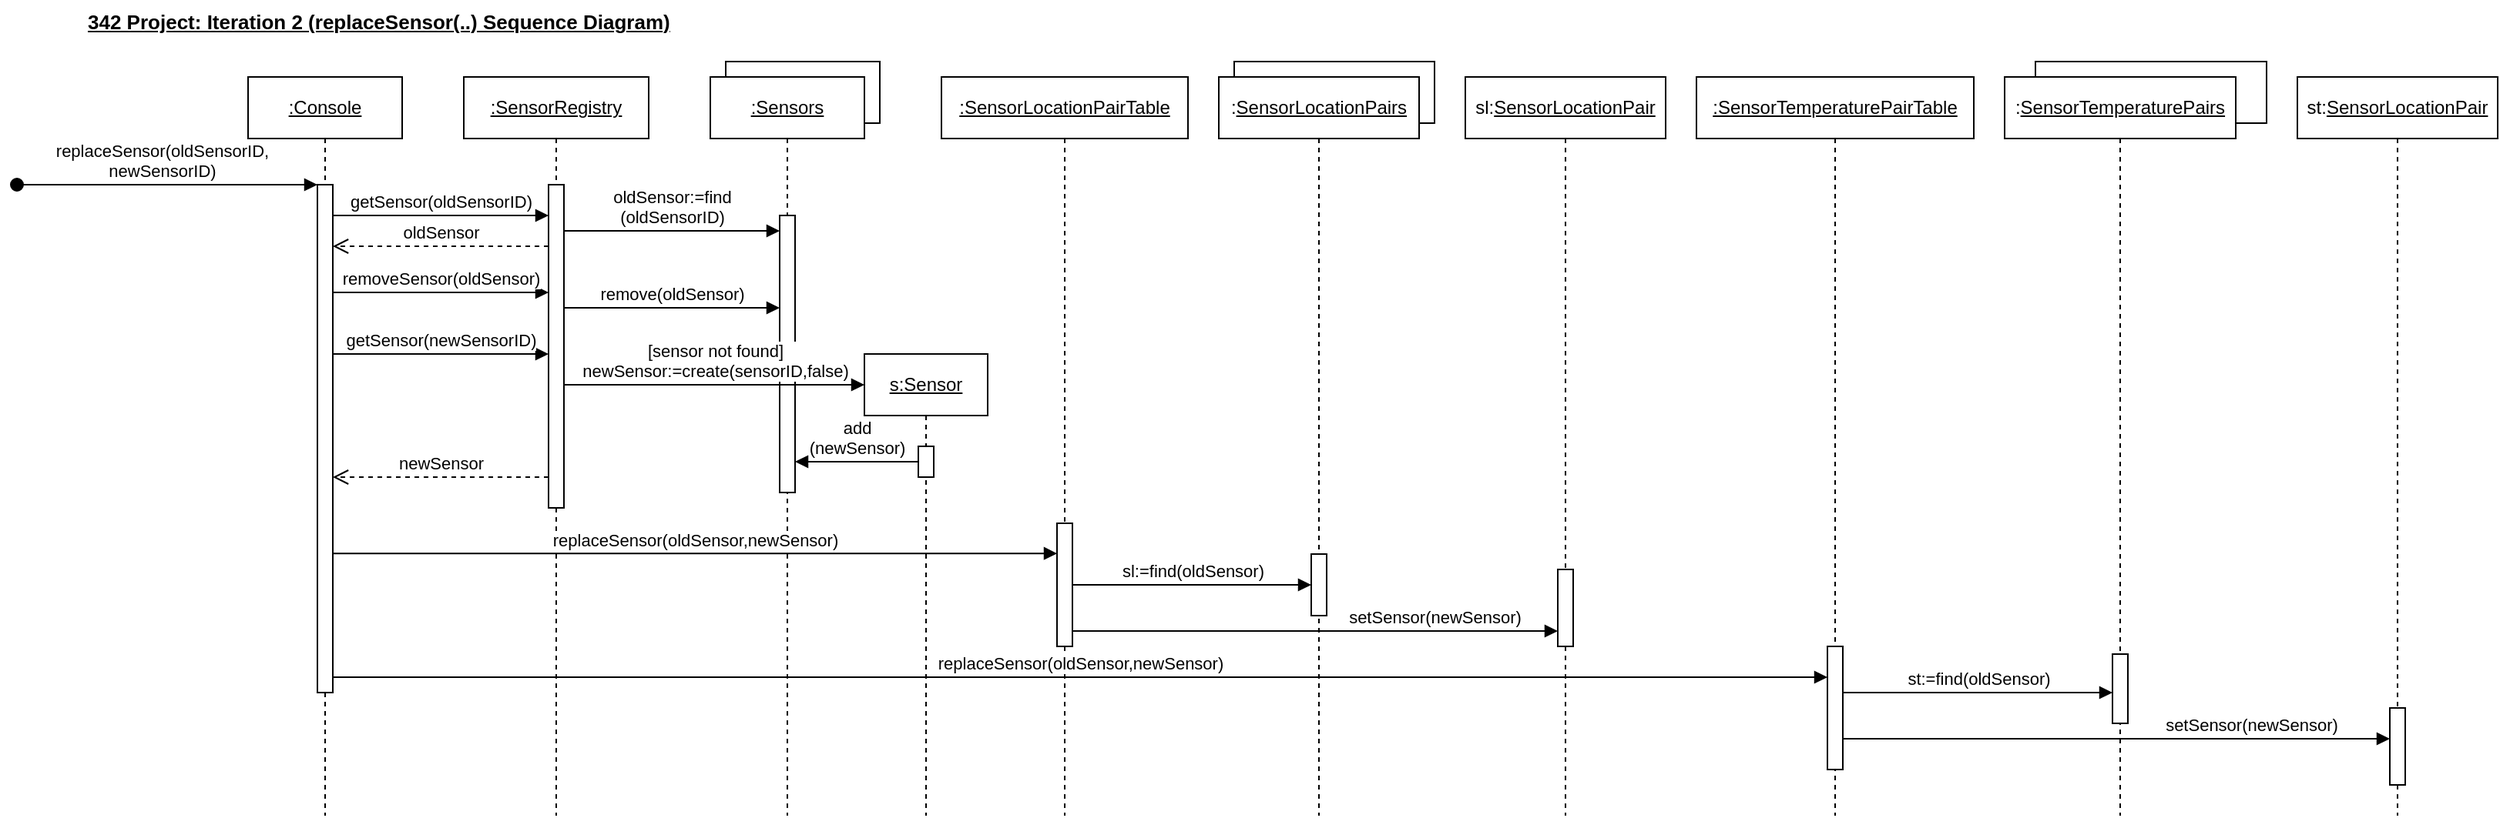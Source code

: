 <mxfile version="22.1.3" type="device">
  <diagram name="Page-1" id="7y_mL-GzNgC5530pgmlS">
    <mxGraphModel dx="1489" dy="769" grid="1" gridSize="10" guides="1" tooltips="1" connect="1" arrows="1" fold="1" page="1" pageScale="1" pageWidth="4681" pageHeight="3300" math="0" shadow="0">
      <root>
        <mxCell id="0" />
        <mxCell id="1" parent="0" />
        <mxCell id="OcAPIhB8qyurILOyLWH6-26" value="Object" style="html=1;whiteSpace=wrap;" vertex="1" parent="1">
          <mxGeometry x="1360" y="50" width="150" height="40" as="geometry" />
        </mxCell>
        <mxCell id="OcAPIhB8qyurILOyLWH6-19" value="Object" style="html=1;whiteSpace=wrap;" vertex="1" parent="1">
          <mxGeometry x="840" y="50" width="130" height="40" as="geometry" />
        </mxCell>
        <mxCell id="OcAPIhB8qyurILOyLWH6-12" value="Object" style="html=1;whiteSpace=wrap;" vertex="1" parent="1">
          <mxGeometry x="510" y="50" width="100" height="40" as="geometry" />
        </mxCell>
        <mxCell id="OcAPIhB8qyurILOyLWH6-1" value="&lt;u&gt;:Console&lt;/u&gt;" style="shape=umlLifeline;perimeter=lifelinePerimeter;whiteSpace=wrap;html=1;container=0;dropTarget=0;collapsible=0;recursiveResize=0;outlineConnect=0;portConstraint=eastwest;newEdgeStyle={&quot;edgeStyle&quot;:&quot;elbowEdgeStyle&quot;,&quot;elbow&quot;:&quot;vertical&quot;,&quot;curved&quot;:0,&quot;rounded&quot;:0};" vertex="1" parent="1">
          <mxGeometry x="200" y="60" width="100" height="480" as="geometry" />
        </mxCell>
        <mxCell id="OcAPIhB8qyurILOyLWH6-2" value="" style="html=1;points=[];perimeter=orthogonalPerimeter;outlineConnect=0;targetShapes=umlLifeline;portConstraint=eastwest;newEdgeStyle={&quot;edgeStyle&quot;:&quot;elbowEdgeStyle&quot;,&quot;elbow&quot;:&quot;vertical&quot;,&quot;curved&quot;:0,&quot;rounded&quot;:0};" vertex="1" parent="OcAPIhB8qyurILOyLWH6-1">
          <mxGeometry x="45" y="70" width="10" height="330" as="geometry" />
        </mxCell>
        <mxCell id="OcAPIhB8qyurILOyLWH6-3" value="replaceSensor(oldSensorID,&lt;br style=&quot;border-color: var(--border-color);&quot;&gt;newSensorID)" style="html=1;verticalAlign=bottom;startArrow=oval;endArrow=block;startSize=8;edgeStyle=elbowEdgeStyle;elbow=vertical;curved=0;rounded=0;" edge="1" parent="OcAPIhB8qyurILOyLWH6-1" target="OcAPIhB8qyurILOyLWH6-2">
          <mxGeometry x="-0.035" relative="1" as="geometry">
            <mxPoint x="-150" y="70" as="sourcePoint" />
            <Array as="points">
              <mxPoint x="-100" y="70" />
            </Array>
            <mxPoint as="offset" />
          </mxGeometry>
        </mxCell>
        <mxCell id="OcAPIhB8qyurILOyLWH6-4" value="&lt;u style=&quot;font-size: 13px;&quot;&gt;&lt;b style=&quot;font-size: 13px;&quot;&gt;342 Project: Iteration 2 (replaceSensor(..) Sequence Diagram)&lt;/b&gt;&lt;/u&gt;" style="text;strokeColor=none;fillColor=none;align=left;verticalAlign=top;spacingLeft=4;spacingRight=4;overflow=hidden;rotatable=0;points=[[0,0.5],[1,0.5]];portConstraint=eastwest;whiteSpace=wrap;html=1;fontSize=13;" vertex="1" parent="1">
          <mxGeometry x="90" y="10" width="450" height="26" as="geometry" />
        </mxCell>
        <mxCell id="OcAPIhB8qyurILOyLWH6-5" value="&lt;u&gt;:SensorRegistry&lt;/u&gt;" style="shape=umlLifeline;perimeter=lifelinePerimeter;whiteSpace=wrap;html=1;container=0;dropTarget=0;collapsible=0;recursiveResize=0;outlineConnect=0;portConstraint=eastwest;newEdgeStyle={&quot;edgeStyle&quot;:&quot;elbowEdgeStyle&quot;,&quot;elbow&quot;:&quot;vertical&quot;,&quot;curved&quot;:0,&quot;rounded&quot;:0};" vertex="1" parent="1">
          <mxGeometry x="340" y="60" width="120" height="480" as="geometry" />
        </mxCell>
        <mxCell id="OcAPIhB8qyurILOyLWH6-6" value="" style="html=1;points=[];perimeter=orthogonalPerimeter;outlineConnect=0;targetShapes=umlLifeline;portConstraint=eastwest;newEdgeStyle={&quot;edgeStyle&quot;:&quot;elbowEdgeStyle&quot;,&quot;elbow&quot;:&quot;vertical&quot;,&quot;curved&quot;:0,&quot;rounded&quot;:0};" vertex="1" parent="OcAPIhB8qyurILOyLWH6-5">
          <mxGeometry x="55" y="70" width="10" height="210" as="geometry" />
        </mxCell>
        <mxCell id="OcAPIhB8qyurILOyLWH6-7" value="getSensor(oldSensorID)" style="html=1;verticalAlign=bottom;endArrow=block;curved=0;rounded=0;" edge="1" parent="1" target="OcAPIhB8qyurILOyLWH6-6">
          <mxGeometry width="80" relative="1" as="geometry">
            <mxPoint x="255" y="150" as="sourcePoint" />
            <mxPoint x="390" y="150" as="targetPoint" />
          </mxGeometry>
        </mxCell>
        <mxCell id="OcAPIhB8qyurILOyLWH6-8" value="oldSensor" style="html=1;verticalAlign=bottom;endArrow=open;dashed=1;endSize=8;curved=0;rounded=0;" edge="1" parent="1">
          <mxGeometry relative="1" as="geometry">
            <mxPoint x="395" y="170" as="sourcePoint" />
            <mxPoint x="255" y="170" as="targetPoint" />
          </mxGeometry>
        </mxCell>
        <mxCell id="OcAPIhB8qyurILOyLWH6-10" value="&lt;u&gt;:Sensors&lt;/u&gt;" style="shape=umlLifeline;perimeter=lifelinePerimeter;whiteSpace=wrap;html=1;container=0;dropTarget=0;collapsible=0;recursiveResize=0;outlineConnect=0;portConstraint=eastwest;newEdgeStyle={&quot;edgeStyle&quot;:&quot;elbowEdgeStyle&quot;,&quot;elbow&quot;:&quot;vertical&quot;,&quot;curved&quot;:0,&quot;rounded&quot;:0};" vertex="1" parent="1">
          <mxGeometry x="500" y="60" width="100" height="480" as="geometry" />
        </mxCell>
        <mxCell id="OcAPIhB8qyurILOyLWH6-11" value="" style="html=1;points=[];perimeter=orthogonalPerimeter;outlineConnect=0;targetShapes=umlLifeline;portConstraint=eastwest;newEdgeStyle={&quot;edgeStyle&quot;:&quot;elbowEdgeStyle&quot;,&quot;elbow&quot;:&quot;vertical&quot;,&quot;curved&quot;:0,&quot;rounded&quot;:0};" vertex="1" parent="OcAPIhB8qyurILOyLWH6-10">
          <mxGeometry x="45" y="90" width="10" height="180" as="geometry" />
        </mxCell>
        <mxCell id="OcAPIhB8qyurILOyLWH6-13" value="oldSensor:=find&lt;br&gt;(oldSensorID)" style="html=1;verticalAlign=bottom;endArrow=block;curved=0;rounded=0;" edge="1" parent="1">
          <mxGeometry width="80" relative="1" as="geometry">
            <mxPoint x="405" y="160" as="sourcePoint" />
            <mxPoint x="545" y="160" as="targetPoint" />
          </mxGeometry>
        </mxCell>
        <mxCell id="OcAPIhB8qyurILOyLWH6-14" value="remove(oldSensor)" style="html=1;verticalAlign=bottom;endArrow=block;curved=0;rounded=0;" edge="1" parent="1">
          <mxGeometry width="80" relative="1" as="geometry">
            <mxPoint x="405" y="210" as="sourcePoint" />
            <mxPoint x="545" y="210" as="targetPoint" />
          </mxGeometry>
        </mxCell>
        <mxCell id="OcAPIhB8qyurILOyLWH6-15" value="&lt;u style=&quot;border-color: var(--border-color);&quot;&gt;:SensorLocationPairTable&lt;/u&gt;" style="shape=umlLifeline;perimeter=lifelinePerimeter;whiteSpace=wrap;html=1;container=0;dropTarget=0;collapsible=0;recursiveResize=0;outlineConnect=0;portConstraint=eastwest;newEdgeStyle={&quot;edgeStyle&quot;:&quot;elbowEdgeStyle&quot;,&quot;elbow&quot;:&quot;vertical&quot;,&quot;curved&quot;:0,&quot;rounded&quot;:0};" vertex="1" parent="1">
          <mxGeometry x="650" y="60" width="160" height="480" as="geometry" />
        </mxCell>
        <mxCell id="OcAPIhB8qyurILOyLWH6-16" value="" style="html=1;points=[];perimeter=orthogonalPerimeter;outlineConnect=0;targetShapes=umlLifeline;portConstraint=eastwest;newEdgeStyle={&quot;edgeStyle&quot;:&quot;elbowEdgeStyle&quot;,&quot;elbow&quot;:&quot;vertical&quot;,&quot;curved&quot;:0,&quot;rounded&quot;:0};" vertex="1" parent="OcAPIhB8qyurILOyLWH6-15">
          <mxGeometry x="75" y="290" width="10" height="80" as="geometry" />
        </mxCell>
        <mxCell id="OcAPIhB8qyurILOyLWH6-17" value=":&lt;u style=&quot;border-color: var(--border-color);&quot;&gt;SensorLocationPairs&lt;/u&gt;" style="shape=umlLifeline;perimeter=lifelinePerimeter;whiteSpace=wrap;html=1;container=1;dropTarget=0;collapsible=0;recursiveResize=0;outlineConnect=0;portConstraint=eastwest;newEdgeStyle={&quot;curved&quot;:0,&quot;rounded&quot;:0};" vertex="1" parent="1">
          <mxGeometry x="830" y="60" width="130" height="480" as="geometry" />
        </mxCell>
        <mxCell id="OcAPIhB8qyurILOyLWH6-18" value="" style="html=1;points=[];perimeter=orthogonalPerimeter;outlineConnect=0;targetShapes=umlLifeline;portConstraint=eastwest;newEdgeStyle={&quot;edgeStyle&quot;:&quot;elbowEdgeStyle&quot;,&quot;elbow&quot;:&quot;vertical&quot;,&quot;curved&quot;:0,&quot;rounded&quot;:0};" vertex="1" parent="OcAPIhB8qyurILOyLWH6-17">
          <mxGeometry x="60" y="310" width="10" height="40" as="geometry" />
        </mxCell>
        <mxCell id="OcAPIhB8qyurILOyLWH6-20" value="replaceSensor(oldSensor,newSensor)" style="html=1;verticalAlign=bottom;endArrow=block;curved=0;rounded=0;" edge="1" parent="1">
          <mxGeometry width="80" relative="1" as="geometry">
            <mxPoint x="255" y="369.62" as="sourcePoint" />
            <mxPoint x="725" y="369.62" as="targetPoint" />
          </mxGeometry>
        </mxCell>
        <mxCell id="OcAPIhB8qyurILOyLWH6-21" value="setSensor(newSensor)" style="html=1;verticalAlign=bottom;endArrow=block;curved=0;rounded=0;" edge="1" parent="1">
          <mxGeometry x="0.492" width="80" relative="1" as="geometry">
            <mxPoint x="735" y="420" as="sourcePoint" />
            <mxPoint x="1050" y="420" as="targetPoint" />
            <mxPoint as="offset" />
          </mxGeometry>
        </mxCell>
        <mxCell id="OcAPIhB8qyurILOyLWH6-22" value="&lt;u style=&quot;border-color: var(--border-color);&quot;&gt;:SensorTemperaturePairTable&lt;/u&gt;" style="shape=umlLifeline;perimeter=lifelinePerimeter;whiteSpace=wrap;html=1;container=0;dropTarget=0;collapsible=0;recursiveResize=0;outlineConnect=0;portConstraint=eastwest;newEdgeStyle={&quot;edgeStyle&quot;:&quot;elbowEdgeStyle&quot;,&quot;elbow&quot;:&quot;vertical&quot;,&quot;curved&quot;:0,&quot;rounded&quot;:0};" vertex="1" parent="1">
          <mxGeometry x="1140" y="60" width="180" height="480" as="geometry" />
        </mxCell>
        <mxCell id="OcAPIhB8qyurILOyLWH6-23" value="" style="html=1;points=[];perimeter=orthogonalPerimeter;outlineConnect=0;targetShapes=umlLifeline;portConstraint=eastwest;newEdgeStyle={&quot;edgeStyle&quot;:&quot;elbowEdgeStyle&quot;,&quot;elbow&quot;:&quot;vertical&quot;,&quot;curved&quot;:0,&quot;rounded&quot;:0};" vertex="1" parent="OcAPIhB8qyurILOyLWH6-22">
          <mxGeometry x="85" y="370" width="10" height="80" as="geometry" />
        </mxCell>
        <mxCell id="OcAPIhB8qyurILOyLWH6-24" value=":&lt;u style=&quot;border-color: var(--border-color);&quot;&gt;SensorTemperaturePairs&lt;/u&gt;" style="shape=umlLifeline;perimeter=lifelinePerimeter;whiteSpace=wrap;html=1;container=1;dropTarget=0;collapsible=0;recursiveResize=0;outlineConnect=0;portConstraint=eastwest;newEdgeStyle={&quot;curved&quot;:0,&quot;rounded&quot;:0};" vertex="1" parent="1">
          <mxGeometry x="1340" y="60" width="150" height="480" as="geometry" />
        </mxCell>
        <mxCell id="OcAPIhB8qyurILOyLWH6-25" value="" style="html=1;points=[];perimeter=orthogonalPerimeter;outlineConnect=0;targetShapes=umlLifeline;portConstraint=eastwest;newEdgeStyle={&quot;edgeStyle&quot;:&quot;elbowEdgeStyle&quot;,&quot;elbow&quot;:&quot;vertical&quot;,&quot;curved&quot;:0,&quot;rounded&quot;:0};" vertex="1" parent="OcAPIhB8qyurILOyLWH6-24">
          <mxGeometry x="70" y="375" width="10" height="45" as="geometry" />
        </mxCell>
        <mxCell id="OcAPIhB8qyurILOyLWH6-30" value="sl:=find(oldSensor)" style="html=1;verticalAlign=bottom;endArrow=block;curved=0;rounded=0;" edge="1" parent="1">
          <mxGeometry width="80" relative="1" as="geometry">
            <mxPoint x="735" y="390" as="sourcePoint" />
            <mxPoint x="890" y="390" as="targetPoint" />
          </mxGeometry>
        </mxCell>
        <mxCell id="OcAPIhB8qyurILOyLWH6-39" value="removeSensor(oldSensor)" style="html=1;verticalAlign=bottom;endArrow=block;curved=0;rounded=0;" edge="1" parent="1">
          <mxGeometry width="80" relative="1" as="geometry">
            <mxPoint x="255" y="200" as="sourcePoint" />
            <mxPoint x="395" y="200" as="targetPoint" />
          </mxGeometry>
        </mxCell>
        <mxCell id="OcAPIhB8qyurILOyLWH6-41" value="getSensor(newSensorID)" style="html=1;verticalAlign=bottom;endArrow=block;curved=0;rounded=0;" edge="1" parent="1">
          <mxGeometry width="80" relative="1" as="geometry">
            <mxPoint x="255" y="240.0" as="sourcePoint" />
            <mxPoint x="395.0" y="240.0" as="targetPoint" />
          </mxGeometry>
        </mxCell>
        <mxCell id="OcAPIhB8qyurILOyLWH6-42" value="&lt;u&gt;s:Sensor&lt;/u&gt;" style="shape=umlLifeline;perimeter=lifelinePerimeter;whiteSpace=wrap;html=1;container=0;dropTarget=0;collapsible=0;recursiveResize=0;outlineConnect=0;portConstraint=eastwest;newEdgeStyle={&quot;edgeStyle&quot;:&quot;elbowEdgeStyle&quot;,&quot;elbow&quot;:&quot;vertical&quot;,&quot;curved&quot;:0,&quot;rounded&quot;:0};" vertex="1" parent="1">
          <mxGeometry x="600" y="240" width="80" height="300" as="geometry" />
        </mxCell>
        <mxCell id="OcAPIhB8qyurILOyLWH6-43" value="" style="html=1;points=[];perimeter=orthogonalPerimeter;outlineConnect=0;targetShapes=umlLifeline;portConstraint=eastwest;newEdgeStyle={&quot;edgeStyle&quot;:&quot;elbowEdgeStyle&quot;,&quot;elbow&quot;:&quot;vertical&quot;,&quot;curved&quot;:0,&quot;rounded&quot;:0};" vertex="1" parent="OcAPIhB8qyurILOyLWH6-42">
          <mxGeometry x="35" y="60" width="10" height="20" as="geometry" />
        </mxCell>
        <mxCell id="OcAPIhB8qyurILOyLWH6-44" value="[sensor not found] &lt;br&gt;newSensor:=create(sensorID,false)" style="html=1;verticalAlign=bottom;endArrow=block;curved=0;rounded=0;" edge="1" parent="1" source="OcAPIhB8qyurILOyLWH6-6">
          <mxGeometry width="80" relative="1" as="geometry">
            <mxPoint x="425.0" y="260.0" as="sourcePoint" />
            <mxPoint x="600" y="260" as="targetPoint" />
          </mxGeometry>
        </mxCell>
        <mxCell id="OcAPIhB8qyurILOyLWH6-45" value="add&lt;br&gt;(newSensor)" style="html=1;verticalAlign=bottom;endArrow=block;curved=0;rounded=0;" edge="1" parent="1" source="OcAPIhB8qyurILOyLWH6-43" target="OcAPIhB8qyurILOyLWH6-11">
          <mxGeometry width="80" relative="1" as="geometry">
            <mxPoint x="610" y="310" as="sourcePoint" />
            <mxPoint x="562.0" y="310.0" as="targetPoint" />
          </mxGeometry>
        </mxCell>
        <mxCell id="OcAPIhB8qyurILOyLWH6-46" value="newSensor" style="html=1;verticalAlign=bottom;endArrow=open;dashed=1;endSize=8;curved=0;rounded=0;" edge="1" parent="1">
          <mxGeometry relative="1" as="geometry">
            <mxPoint x="395.0" y="320.0" as="sourcePoint" />
            <mxPoint x="255" y="320.0" as="targetPoint" />
          </mxGeometry>
        </mxCell>
        <mxCell id="OcAPIhB8qyurILOyLWH6-47" value="replaceSensor(oldSensor,newSensor)" style="html=1;verticalAlign=bottom;endArrow=block;curved=0;rounded=0;" edge="1" parent="1" target="OcAPIhB8qyurILOyLWH6-23">
          <mxGeometry width="80" relative="1" as="geometry">
            <mxPoint x="255" y="450" as="sourcePoint" />
            <mxPoint x="1115" y="450" as="targetPoint" />
          </mxGeometry>
        </mxCell>
        <mxCell id="OcAPIhB8qyurILOyLWH6-48" value="sl:&lt;u style=&quot;border-color: var(--border-color);&quot;&gt;SensorLocationPair&lt;/u&gt;" style="shape=umlLifeline;perimeter=lifelinePerimeter;whiteSpace=wrap;html=1;container=1;dropTarget=0;collapsible=0;recursiveResize=0;outlineConnect=0;portConstraint=eastwest;newEdgeStyle={&quot;curved&quot;:0,&quot;rounded&quot;:0};" vertex="1" parent="1">
          <mxGeometry x="990" y="60" width="130" height="480" as="geometry" />
        </mxCell>
        <mxCell id="OcAPIhB8qyurILOyLWH6-49" value="" style="html=1;points=[];perimeter=orthogonalPerimeter;outlineConnect=0;targetShapes=umlLifeline;portConstraint=eastwest;newEdgeStyle={&quot;edgeStyle&quot;:&quot;elbowEdgeStyle&quot;,&quot;elbow&quot;:&quot;vertical&quot;,&quot;curved&quot;:0,&quot;rounded&quot;:0};" vertex="1" parent="OcAPIhB8qyurILOyLWH6-48">
          <mxGeometry x="60" y="320" width="10" height="50" as="geometry" />
        </mxCell>
        <mxCell id="OcAPIhB8qyurILOyLWH6-51" value="st:&lt;u style=&quot;border-color: var(--border-color);&quot;&gt;SensorLocationPair&lt;/u&gt;" style="shape=umlLifeline;perimeter=lifelinePerimeter;whiteSpace=wrap;html=1;container=1;dropTarget=0;collapsible=0;recursiveResize=0;outlineConnect=0;portConstraint=eastwest;newEdgeStyle={&quot;curved&quot;:0,&quot;rounded&quot;:0};" vertex="1" parent="1">
          <mxGeometry x="1530" y="60" width="130" height="480" as="geometry" />
        </mxCell>
        <mxCell id="OcAPIhB8qyurILOyLWH6-52" value="" style="html=1;points=[];perimeter=orthogonalPerimeter;outlineConnect=0;targetShapes=umlLifeline;portConstraint=eastwest;newEdgeStyle={&quot;edgeStyle&quot;:&quot;elbowEdgeStyle&quot;,&quot;elbow&quot;:&quot;vertical&quot;,&quot;curved&quot;:0,&quot;rounded&quot;:0};" vertex="1" parent="OcAPIhB8qyurILOyLWH6-51">
          <mxGeometry x="60" y="410" width="10" height="50" as="geometry" />
        </mxCell>
        <mxCell id="OcAPIhB8qyurILOyLWH6-53" value="st:=find(oldSensor)" style="html=1;verticalAlign=bottom;endArrow=block;curved=0;rounded=0;" edge="1" parent="1">
          <mxGeometry width="80" relative="1" as="geometry">
            <mxPoint x="1235" y="460" as="sourcePoint" />
            <mxPoint x="1410" y="460" as="targetPoint" />
          </mxGeometry>
        </mxCell>
        <mxCell id="OcAPIhB8qyurILOyLWH6-54" value="setSensor(newSensor)" style="html=1;verticalAlign=bottom;endArrow=block;curved=0;rounded=0;" edge="1" parent="1">
          <mxGeometry x="0.492" width="80" relative="1" as="geometry">
            <mxPoint x="1235" y="490" as="sourcePoint" />
            <mxPoint x="1590" y="490" as="targetPoint" />
            <mxPoint as="offset" />
          </mxGeometry>
        </mxCell>
      </root>
    </mxGraphModel>
  </diagram>
</mxfile>
